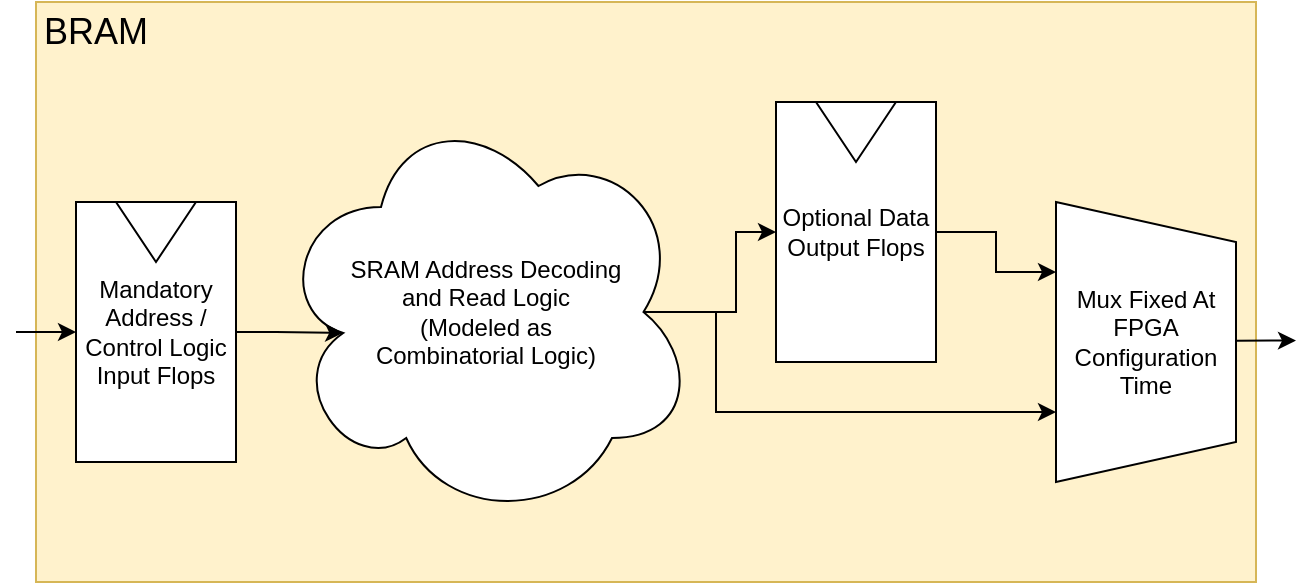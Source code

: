 <mxfile version="23.0.2" type="device">
  <diagram name="Page-1" id="KPZOitkHoVZ5m0tcAR7y">
    <mxGraphModel dx="1400" dy="844" grid="1" gridSize="10" guides="1" tooltips="1" connect="1" arrows="1" fold="1" page="1" pageScale="1" pageWidth="827" pageHeight="1169" math="0" shadow="0">
      <root>
        <mxCell id="0" />
        <mxCell id="1" parent="0" />
        <mxCell id="t57xYiYV26ULUYU0Rh5v-15" value="" style="rounded=0;whiteSpace=wrap;html=1;fillColor=#fff2cc;strokeColor=#d6b656;" vertex="1" parent="1">
          <mxGeometry x="90" y="60" width="610" height="290" as="geometry" />
        </mxCell>
        <mxCell id="t57xYiYV26ULUYU0Rh5v-9" style="edgeStyle=orthogonalEdgeStyle;rounded=0;orthogonalLoop=1;jettySize=auto;html=1;exitX=0.875;exitY=0.5;exitDx=0;exitDy=0;exitPerimeter=0;entryX=0;entryY=0.5;entryDx=0;entryDy=0;" edge="1" parent="1" source="t57xYiYV26ULUYU0Rh5v-2" target="t57xYiYV26ULUYU0Rh5v-7">
          <mxGeometry relative="1" as="geometry" />
        </mxCell>
        <mxCell id="t57xYiYV26ULUYU0Rh5v-10" style="edgeStyle=orthogonalEdgeStyle;rounded=0;orthogonalLoop=1;jettySize=auto;html=1;exitX=0.875;exitY=0.5;exitDx=0;exitDy=0;exitPerimeter=0;entryX=0.75;entryY=1;entryDx=0;entryDy=0;" edge="1" parent="1" source="t57xYiYV26ULUYU0Rh5v-2" target="t57xYiYV26ULUYU0Rh5v-6">
          <mxGeometry relative="1" as="geometry">
            <Array as="points">
              <mxPoint x="430" y="215" />
              <mxPoint x="430" y="265" />
            </Array>
          </mxGeometry>
        </mxCell>
        <mxCell id="t57xYiYV26ULUYU0Rh5v-2" value="SRAM Address Decoding&lt;br&gt;and Read Logic&lt;br&gt;(Modeled as&lt;br&gt;Combinatorial Logic)" style="ellipse;shape=cloud;whiteSpace=wrap;html=1;" vertex="1" parent="1">
          <mxGeometry x="210" y="110" width="210" height="210" as="geometry" />
        </mxCell>
        <mxCell id="t57xYiYV26ULUYU0Rh5v-3" value="Mandatory&lt;br&gt;Address / Control Logic Input Flops" style="rounded=0;whiteSpace=wrap;html=1;" vertex="1" parent="1">
          <mxGeometry x="110" y="160" width="80" height="130" as="geometry" />
        </mxCell>
        <mxCell id="t57xYiYV26ULUYU0Rh5v-4" value="" style="triangle;whiteSpace=wrap;html=1;direction=south;" vertex="1" parent="1">
          <mxGeometry x="130" y="160" width="40" height="30" as="geometry" />
        </mxCell>
        <mxCell id="t57xYiYV26ULUYU0Rh5v-5" style="edgeStyle=orthogonalEdgeStyle;rounded=0;orthogonalLoop=1;jettySize=auto;html=1;exitX=1;exitY=0.5;exitDx=0;exitDy=0;entryX=0.16;entryY=0.55;entryDx=0;entryDy=0;entryPerimeter=0;" edge="1" parent="1" source="t57xYiYV26ULUYU0Rh5v-3" target="t57xYiYV26ULUYU0Rh5v-2">
          <mxGeometry relative="1" as="geometry" />
        </mxCell>
        <mxCell id="t57xYiYV26ULUYU0Rh5v-6" value="Mux Fixed At FPGA Configuration Time" style="shape=trapezoid;perimeter=trapezoidPerimeter;whiteSpace=wrap;html=1;fixedSize=1;direction=south;" vertex="1" parent="1">
          <mxGeometry x="600" y="160" width="90" height="140" as="geometry" />
        </mxCell>
        <mxCell id="t57xYiYV26ULUYU0Rh5v-11" style="edgeStyle=orthogonalEdgeStyle;rounded=0;orthogonalLoop=1;jettySize=auto;html=1;exitX=1;exitY=0.5;exitDx=0;exitDy=0;entryX=0.25;entryY=1;entryDx=0;entryDy=0;" edge="1" parent="1" source="t57xYiYV26ULUYU0Rh5v-7" target="t57xYiYV26ULUYU0Rh5v-6">
          <mxGeometry relative="1" as="geometry" />
        </mxCell>
        <mxCell id="t57xYiYV26ULUYU0Rh5v-7" value="Optional Data&lt;br&gt;Output Flops" style="rounded=0;whiteSpace=wrap;html=1;" vertex="1" parent="1">
          <mxGeometry x="460" y="110" width="80" height="130" as="geometry" />
        </mxCell>
        <mxCell id="t57xYiYV26ULUYU0Rh5v-8" value="" style="triangle;whiteSpace=wrap;html=1;direction=south;" vertex="1" parent="1">
          <mxGeometry x="480" y="110" width="40" height="30" as="geometry" />
        </mxCell>
        <mxCell id="t57xYiYV26ULUYU0Rh5v-13" style="edgeStyle=orthogonalEdgeStyle;rounded=0;orthogonalLoop=1;jettySize=auto;html=1;entryX=0.16;entryY=0.55;entryDx=0;entryDy=0;entryPerimeter=0;" edge="1" parent="1">
          <mxGeometry relative="1" as="geometry">
            <mxPoint x="80" y="225" as="sourcePoint" />
            <mxPoint x="110" y="225.25" as="targetPoint" />
          </mxGeometry>
        </mxCell>
        <mxCell id="t57xYiYV26ULUYU0Rh5v-14" style="edgeStyle=orthogonalEdgeStyle;rounded=0;orthogonalLoop=1;jettySize=auto;html=1;entryX=0.16;entryY=0.55;entryDx=0;entryDy=0;entryPerimeter=0;" edge="1" parent="1">
          <mxGeometry relative="1" as="geometry">
            <mxPoint x="690" y="229.33" as="sourcePoint" />
            <mxPoint x="720" y="229.58" as="targetPoint" />
          </mxGeometry>
        </mxCell>
        <mxCell id="t57xYiYV26ULUYU0Rh5v-17" value="&lt;font style=&quot;font-size: 18px;&quot;&gt;BRAM&lt;/font&gt;" style="text;html=1;strokeColor=none;fillColor=none;align=center;verticalAlign=middle;whiteSpace=wrap;rounded=0;" vertex="1" parent="1">
          <mxGeometry x="90" y="60" width="60" height="30" as="geometry" />
        </mxCell>
      </root>
    </mxGraphModel>
  </diagram>
</mxfile>
